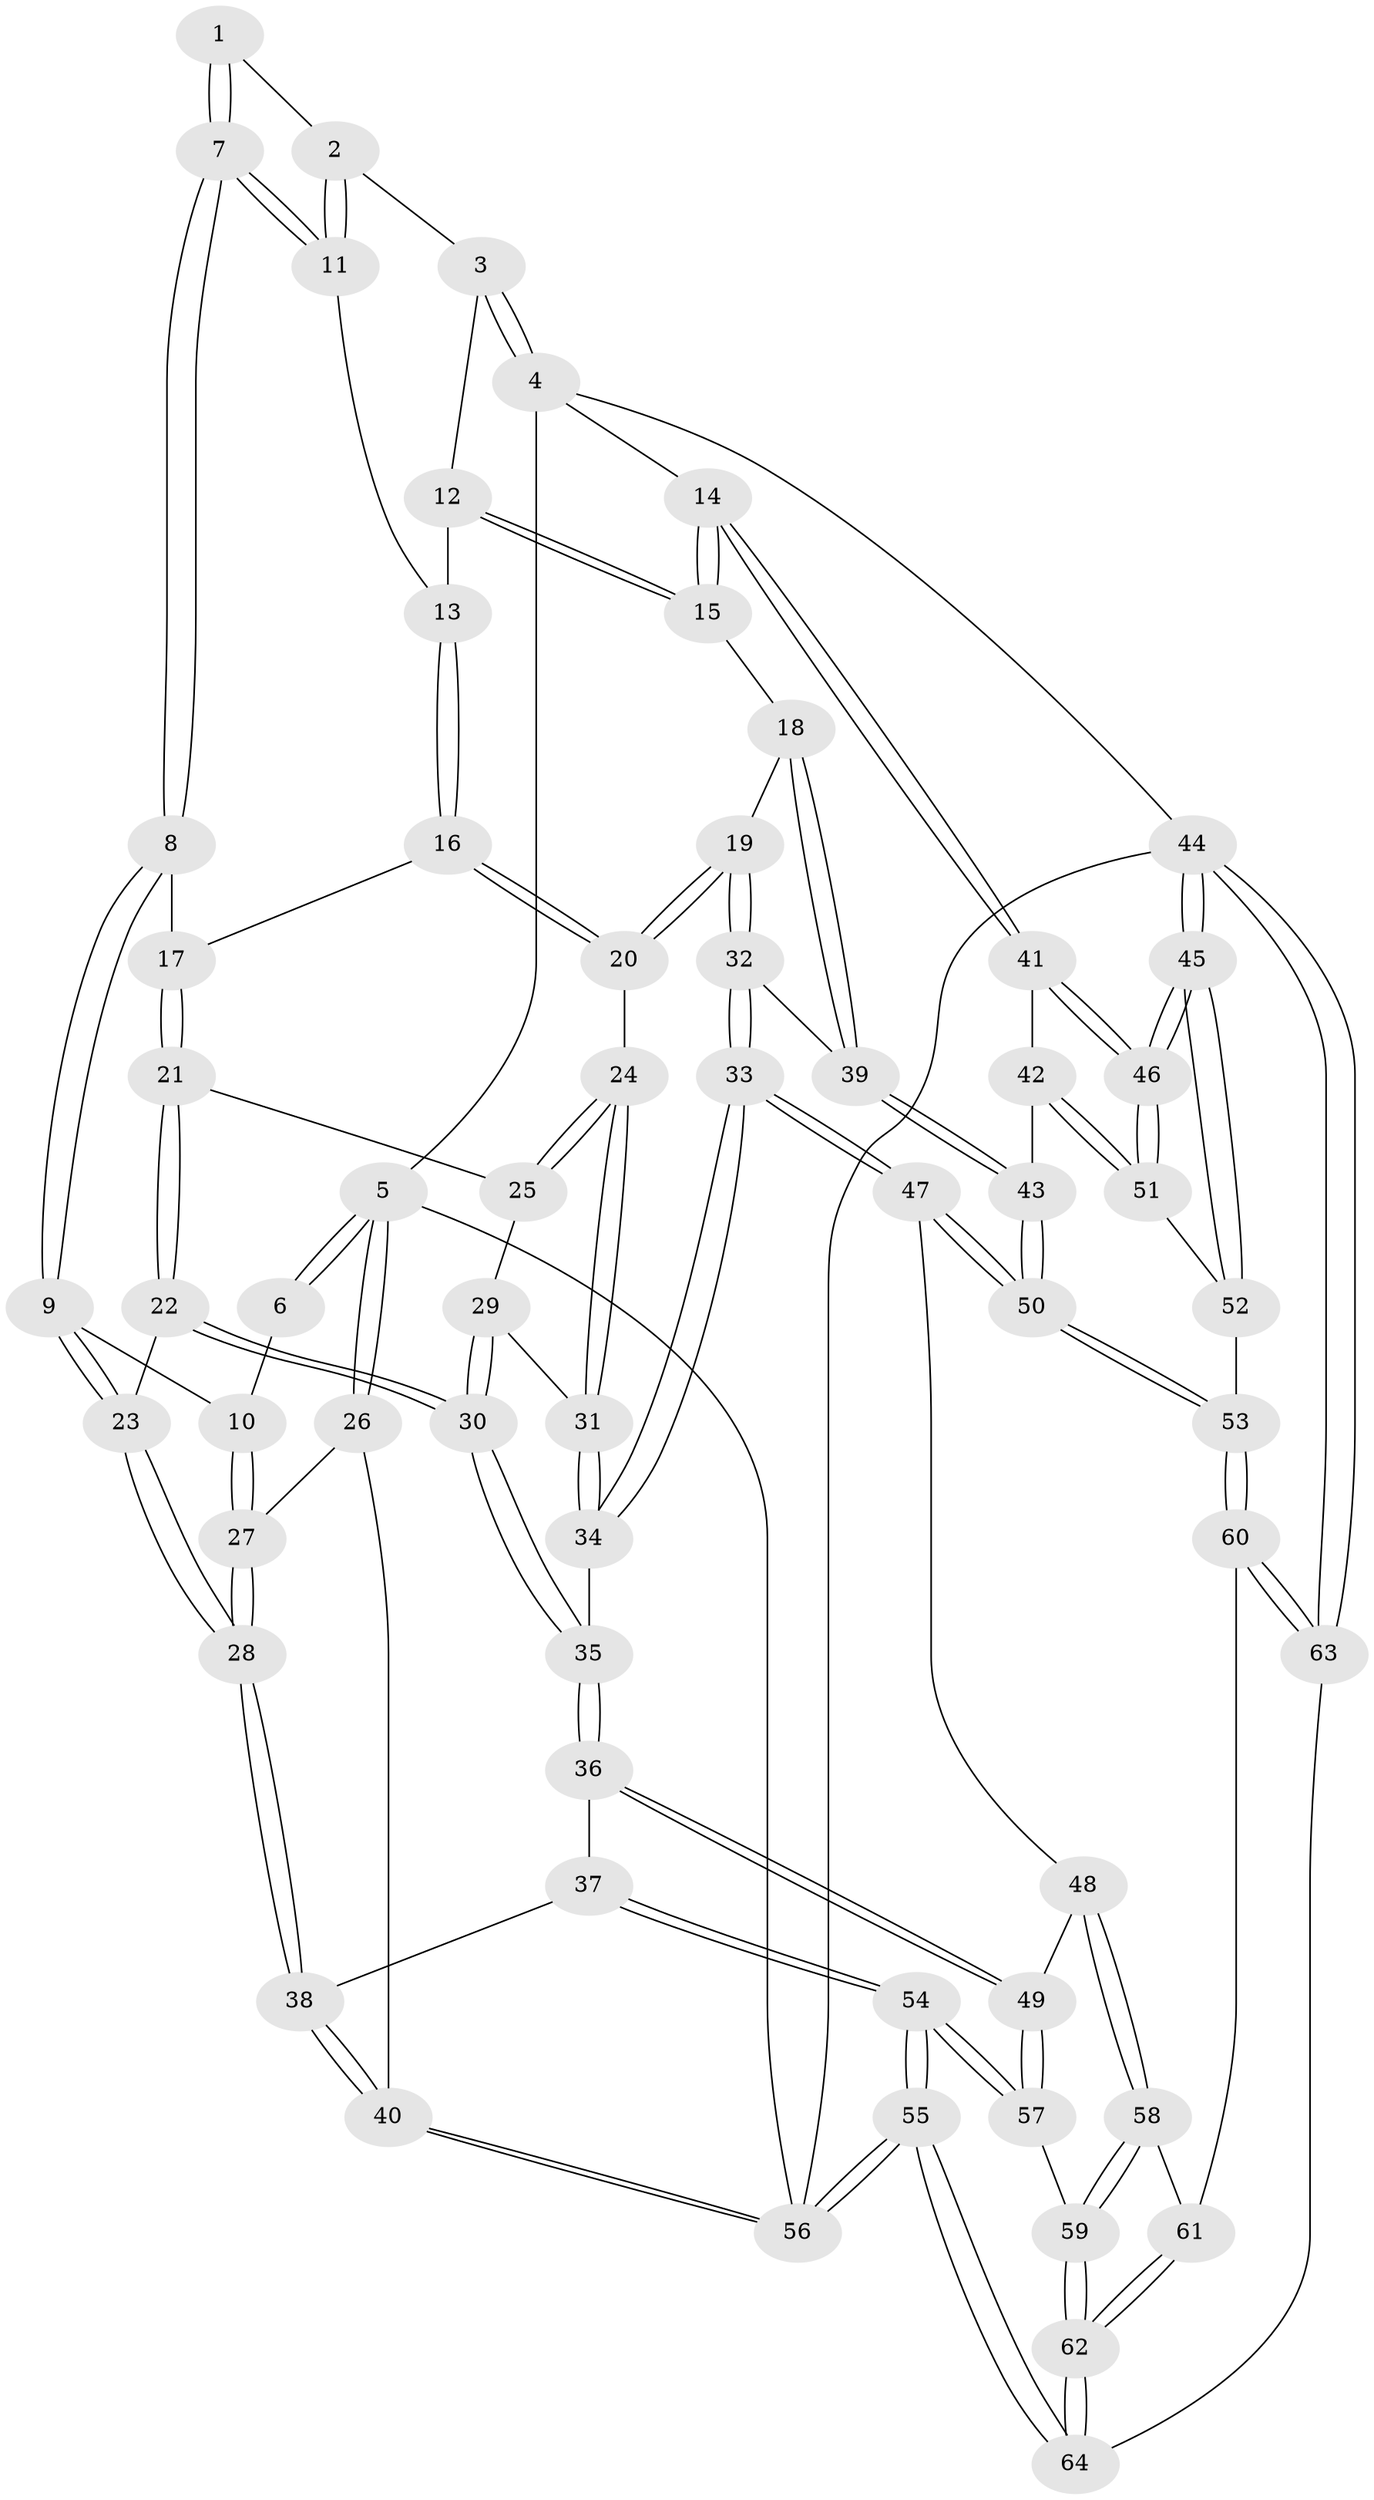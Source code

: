 // coarse degree distribution, {4: 0.34210526315789475, 5: 0.34210526315789475, 6: 0.18421052631578946, 3: 0.13157894736842105}
// Generated by graph-tools (version 1.1) at 2025/24/03/03/25 07:24:32]
// undirected, 64 vertices, 157 edges
graph export_dot {
graph [start="1"]
  node [color=gray90,style=filled];
  1 [pos="+0.2732755722969436+0"];
  2 [pos="+0.4262618295329277+0"];
  3 [pos="+0.6913659738657615+0"];
  4 [pos="+1+0"];
  5 [pos="+0+0"];
  6 [pos="+0.2647063869414783+0"];
  7 [pos="+0.32713301159748287+0.20028258888926187"];
  8 [pos="+0.31837021904442897+0.22182177764001312"];
  9 [pos="+0.16317651044225526+0.2263618190008483"];
  10 [pos="+0.1603739062566586+0.2245639068383805"];
  11 [pos="+0.45817154942207833+0.006244330149863744"];
  12 [pos="+0.6649670607907922+0.11021769988342005"];
  13 [pos="+0.5236555945502552+0.10992767389669941"];
  14 [pos="+1+0.2805410542887096"];
  15 [pos="+0.8836981698475866+0.3051843367089369"];
  16 [pos="+0.5001766921470356+0.26254875880048784"];
  17 [pos="+0.3795901841545776+0.26158767961603807"];
  18 [pos="+0.737833851057371+0.3727035390803971"];
  19 [pos="+0.6697571227767873+0.3847513768886751"];
  20 [pos="+0.5835167204963304+0.3484889737415353"];
  21 [pos="+0.34813132942537495+0.4028951617705051"];
  22 [pos="+0.22647048827825417+0.4514597620373231"];
  23 [pos="+0.22437448328470502+0.4512146291646624"];
  24 [pos="+0.42213530686196055+0.44174961996413203"];
  25 [pos="+0.3997995846184949+0.43238363088894904"];
  26 [pos="+0+0.2063671825943731"];
  27 [pos="+0+0.22646573755613347"];
  28 [pos="+0.14660291787292515+0.523397319472265"];
  29 [pos="+0.35743110783781495+0.4904949826052072"];
  30 [pos="+0.3085969773056016+0.5239015602171817"];
  31 [pos="+0.42785658250734676+0.5151647855403483"];
  32 [pos="+0.5641355776918581+0.5698705196064691"];
  33 [pos="+0.5179408346031+0.6167781425338987"];
  34 [pos="+0.4375032435726207+0.58951025007508"];
  35 [pos="+0.3742976851035487+0.6027281670503687"];
  36 [pos="+0.25969084804948006+0.7244670204669886"];
  37 [pos="+0.13321767389713102+0.719073188784992"];
  38 [pos="+0.08974553725316219+0.6900436300885396"];
  39 [pos="+0.740111906712877+0.6577481922370667"];
  40 [pos="+0+0.7154074740762533"];
  41 [pos="+1+0.4680006118282407"];
  42 [pos="+1+0.5616870249340049"];
  43 [pos="+0.7601764456154317+0.709602481869034"];
  44 [pos="+1+1"];
  45 [pos="+1+1"];
  46 [pos="+1+0.8734899049554312"];
  47 [pos="+0.5450187466251725+0.7386502841086536"];
  48 [pos="+0.484070507352997+0.8050764263863417"];
  49 [pos="+0.3582665172821212+0.8105392578169855"];
  50 [pos="+0.7318368724595091+0.7906537553926012"];
  51 [pos="+0.8923931236489651+0.8036914705340958"];
  52 [pos="+0.8008770052634739+0.8416492326684268"];
  53 [pos="+0.7541081912427148+0.8356258390503899"];
  54 [pos="+0.1937026391776981+1"];
  55 [pos="+0.1784737541045152+1"];
  56 [pos="+0+1"];
  57 [pos="+0.32764256487914256+0.9377599262686036"];
  58 [pos="+0.49894785195039854+0.8680305007561394"];
  59 [pos="+0.47898604472369+0.9402473258476255"];
  60 [pos="+0.7150079665746695+0.9366752600360974"];
  61 [pos="+0.5830056529104394+0.9185537977955412"];
  62 [pos="+0.4974413159448504+1"];
  63 [pos="+0.7084319515298154+1"];
  64 [pos="+0.4970246659937577+1"];
  1 -- 2;
  1 -- 7;
  1 -- 7;
  2 -- 3;
  2 -- 11;
  2 -- 11;
  3 -- 4;
  3 -- 4;
  3 -- 12;
  4 -- 5;
  4 -- 14;
  4 -- 44;
  5 -- 6;
  5 -- 6;
  5 -- 26;
  5 -- 26;
  5 -- 56;
  6 -- 10;
  7 -- 8;
  7 -- 8;
  7 -- 11;
  7 -- 11;
  8 -- 9;
  8 -- 9;
  8 -- 17;
  9 -- 10;
  9 -- 23;
  9 -- 23;
  10 -- 27;
  10 -- 27;
  11 -- 13;
  12 -- 13;
  12 -- 15;
  12 -- 15;
  13 -- 16;
  13 -- 16;
  14 -- 15;
  14 -- 15;
  14 -- 41;
  14 -- 41;
  15 -- 18;
  16 -- 17;
  16 -- 20;
  16 -- 20;
  17 -- 21;
  17 -- 21;
  18 -- 19;
  18 -- 39;
  18 -- 39;
  19 -- 20;
  19 -- 20;
  19 -- 32;
  19 -- 32;
  20 -- 24;
  21 -- 22;
  21 -- 22;
  21 -- 25;
  22 -- 23;
  22 -- 30;
  22 -- 30;
  23 -- 28;
  23 -- 28;
  24 -- 25;
  24 -- 25;
  24 -- 31;
  24 -- 31;
  25 -- 29;
  26 -- 27;
  26 -- 40;
  27 -- 28;
  27 -- 28;
  28 -- 38;
  28 -- 38;
  29 -- 30;
  29 -- 30;
  29 -- 31;
  30 -- 35;
  30 -- 35;
  31 -- 34;
  31 -- 34;
  32 -- 33;
  32 -- 33;
  32 -- 39;
  33 -- 34;
  33 -- 34;
  33 -- 47;
  33 -- 47;
  34 -- 35;
  35 -- 36;
  35 -- 36;
  36 -- 37;
  36 -- 49;
  36 -- 49;
  37 -- 38;
  37 -- 54;
  37 -- 54;
  38 -- 40;
  38 -- 40;
  39 -- 43;
  39 -- 43;
  40 -- 56;
  40 -- 56;
  41 -- 42;
  41 -- 46;
  41 -- 46;
  42 -- 43;
  42 -- 51;
  42 -- 51;
  43 -- 50;
  43 -- 50;
  44 -- 45;
  44 -- 45;
  44 -- 63;
  44 -- 63;
  44 -- 56;
  45 -- 46;
  45 -- 46;
  45 -- 52;
  45 -- 52;
  46 -- 51;
  46 -- 51;
  47 -- 48;
  47 -- 50;
  47 -- 50;
  48 -- 49;
  48 -- 58;
  48 -- 58;
  49 -- 57;
  49 -- 57;
  50 -- 53;
  50 -- 53;
  51 -- 52;
  52 -- 53;
  53 -- 60;
  53 -- 60;
  54 -- 55;
  54 -- 55;
  54 -- 57;
  54 -- 57;
  55 -- 56;
  55 -- 56;
  55 -- 64;
  55 -- 64;
  57 -- 59;
  58 -- 59;
  58 -- 59;
  58 -- 61;
  59 -- 62;
  59 -- 62;
  60 -- 61;
  60 -- 63;
  60 -- 63;
  61 -- 62;
  61 -- 62;
  62 -- 64;
  62 -- 64;
  63 -- 64;
}
